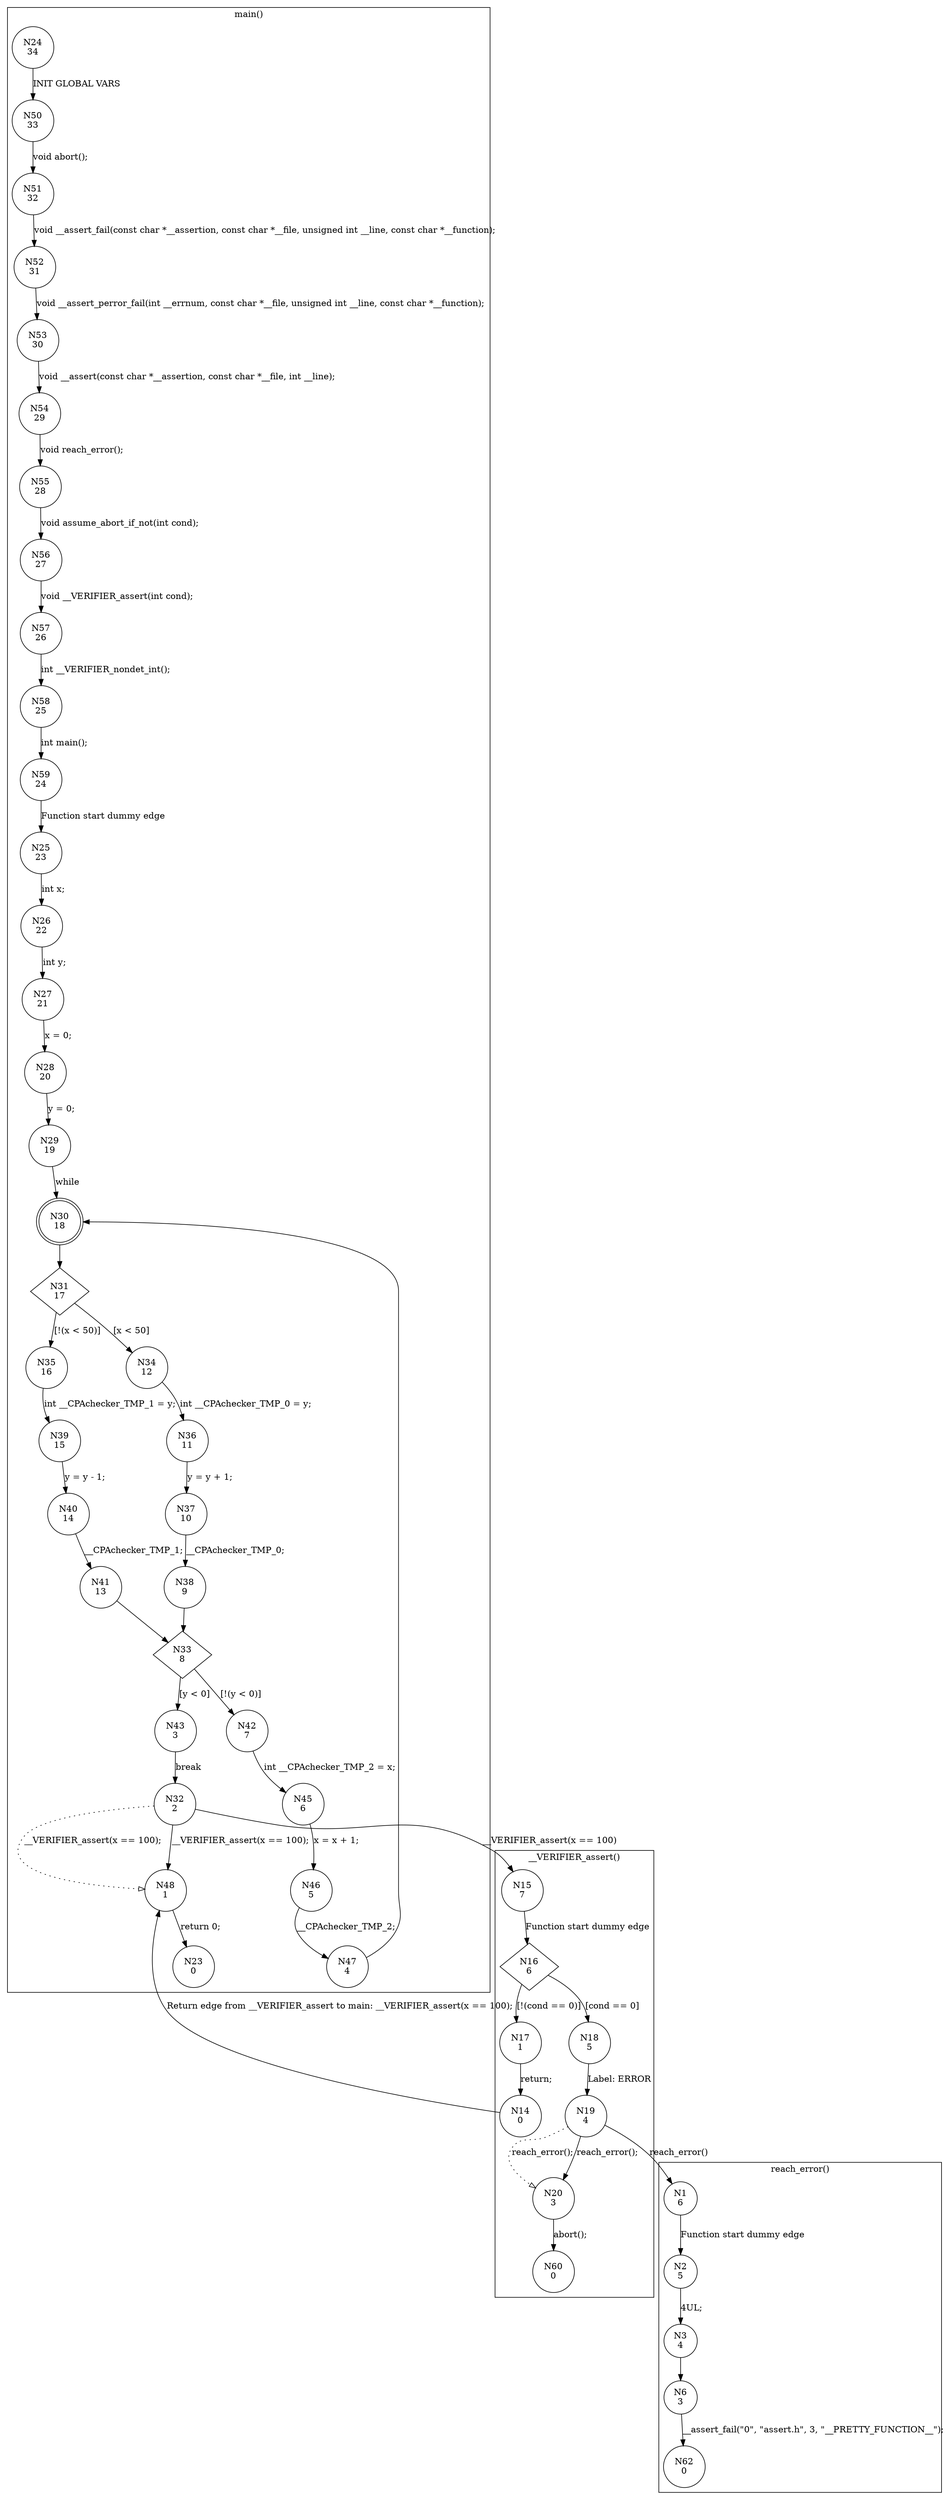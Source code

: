 digraph CFA {
24 [shape="circle" label="N24\n34"]
50 [shape="circle" label="N50\n33"]
51 [shape="circle" label="N51\n32"]
52 [shape="circle" label="N52\n31"]
53 [shape="circle" label="N53\n30"]
54 [shape="circle" label="N54\n29"]
55 [shape="circle" label="N55\n28"]
56 [shape="circle" label="N56\n27"]
57 [shape="circle" label="N57\n26"]
58 [shape="circle" label="N58\n25"]
59 [shape="circle" label="N59\n24"]
25 [shape="circle" label="N25\n23"]
26 [shape="circle" label="N26\n22"]
27 [shape="circle" label="N27\n21"]
28 [shape="circle" label="N28\n20"]
29 [shape="circle" label="N29\n19"]
30 [shape="doublecircle" label="N30\n18"]
31 [shape="diamond" label="N31\n17"]
35 [shape="circle" label="N35\n16"]
39 [shape="circle" label="N39\n15"]
40 [shape="circle" label="N40\n14"]
41 [shape="circle" label="N41\n13"]
33 [shape="diamond" label="N33\n8"]
42 [shape="circle" label="N42\n7"]
45 [shape="circle" label="N45\n6"]
46 [shape="circle" label="N46\n5"]
47 [shape="circle" label="N47\n4"]
43 [shape="circle" label="N43\n3"]
32 [shape="circle" label="N32\n2"]
15 [shape="circle" label="N15\n7"]
16 [shape="diamond" label="N16\n6"]
17 [shape="circle" label="N17\n1"]
14 [shape="circle" label="N14\n0"]
48 [shape="circle" label="N48\n1"]
23 [shape="circle" label="N23\n0"]
18 [shape="circle" label="N18\n5"]
19 [shape="circle" label="N19\n4"]
1 [shape="circle" label="N1\n6"]
2 [shape="circle" label="N2\n5"]
3 [shape="circle" label="N3\n4"]
6 [shape="circle" label="N6\n3"]
62 [shape="circle" label="N62\n0"]
20 [shape="circle" label="N20\n3"]
60 [shape="circle" label="N60\n0"]
34 [shape="circle" label="N34\n12"]
36 [shape="circle" label="N36\n11"]
37 [shape="circle" label="N37\n10"]
38 [shape="circle" label="N38\n9"]
node [shape="circle"]
subgraph cluster___VERIFIER_assert {
label="__VERIFIER_assert()"
15 -> 16 [label="Function start dummy edge"]
16 -> 18 [label="[cond == 0]"]
16 -> 17 [label="[!(cond == 0)]"]
17 -> 14 [label="return;"]
18 -> 19 [label="Label: ERROR"]
19 -> 20 [label="reach_error();" style="dotted" arrowhead="empty"]
19 -> 20 [label="reach_error();"]
20 -> 60 [label="abort();"]}
subgraph cluster_assume_abort_if_not {
label="assume_abort_if_not()"
}
subgraph cluster_main {
label="main()"
24 -> 50 [label="INIT GLOBAL VARS"]
50 -> 51 [label="void abort();"]
51 -> 52 [label="void __assert_fail(const char *__assertion, const char *__file, unsigned int __line, const char *__function);"]
52 -> 53 [label="void __assert_perror_fail(int __errnum, const char *__file, unsigned int __line, const char *__function);"]
53 -> 54 [label="void __assert(const char *__assertion, const char *__file, int __line);"]
54 -> 55 [label="void reach_error();"]
55 -> 56 [label="void assume_abort_if_not(int cond);"]
56 -> 57 [label="void __VERIFIER_assert(int cond);"]
57 -> 58 [label="int __VERIFIER_nondet_int();"]
58 -> 59 [label="int main();"]
59 -> 25 [label="Function start dummy edge"]
25 -> 26 [label="int x;"]
26 -> 27 [label="int y;"]
27 -> 28 [label="x = 0;"]
28 -> 29 [label="y = 0;"]
29 -> 30 [label="while"]
30 -> 31 [label=""]
31 -> 34 [label="[x < 50]"]
31 -> 35 [label="[!(x < 50)]"]
35 -> 39 [label="int __CPAchecker_TMP_1 = y;"]
39 -> 40 [label="y = y - 1;"]
40 -> 41 [label="__CPAchecker_TMP_1;"]
41 -> 33 [label=""]
33 -> 43 [label="[y < 0]"]
33 -> 42 [label="[!(y < 0)]"]
42 -> 45 [label="int __CPAchecker_TMP_2 = x;"]
45 -> 46 [label="x = x + 1;"]
46 -> 47 [label="__CPAchecker_TMP_2;"]
47 -> 30 [label=""]
43 -> 32 [label="break"]
32 -> 48 [label="__VERIFIER_assert(x == 100);" style="dotted" arrowhead="empty"]
32 -> 48 [label="__VERIFIER_assert(x == 100);"]
48 -> 23 [label="return 0;"]
34 -> 36 [label="int __CPAchecker_TMP_0 = y;"]
36 -> 37 [label="y = y + 1;"]
37 -> 38 [label="__CPAchecker_TMP_0;"]
38 -> 33 [label=""]}
subgraph cluster_reach_error {
label="reach_error()"
1 -> 2 [label="Function start dummy edge"]
2 -> 3 [label="4UL;"]
3 -> 6 [label=""]
6 -> 62 [label="__assert_fail(\"0\", \"assert.h\", 3, \"__PRETTY_FUNCTION__\");"]}
32 -> 15 [label="__VERIFIER_assert(x == 100)"]
14 -> 48 [label="Return edge from __VERIFIER_assert to main: __VERIFIER_assert(x == 100);"]
19 -> 1 [label="reach_error()"]}